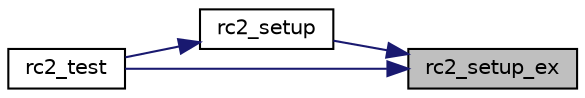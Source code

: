 digraph "rc2_setup_ex"
{
 // LATEX_PDF_SIZE
  edge [fontname="Helvetica",fontsize="10",labelfontname="Helvetica",labelfontsize="10"];
  node [fontname="Helvetica",fontsize="10",shape=record];
  rankdir="RL";
  Node17 [label="rc2_setup_ex",height=0.2,width=0.4,color="black", fillcolor="grey75", style="filled", fontcolor="black",tooltip="Initialize the RC2 block cipher."];
  Node17 -> Node18 [dir="back",color="midnightblue",fontsize="10",style="solid",fontname="Helvetica"];
  Node18 [label="rc2_setup",height=0.2,width=0.4,color="black", fillcolor="white", style="filled",URL="$rc2_8c.html#a3d992548480d21ad0d23dac89c4c2ccf",tooltip="Initialize the RC2 block cipher."];
  Node18 -> Node19 [dir="back",color="midnightblue",fontsize="10",style="solid",fontname="Helvetica"];
  Node19 [label="rc2_test",height=0.2,width=0.4,color="black", fillcolor="white", style="filled",URL="$rc2_8c.html#a6263c717b1805331d7b96b4751332def",tooltip="Performs a self-test of the RC2 block cipher."];
  Node17 -> Node19 [dir="back",color="midnightblue",fontsize="10",style="solid",fontname="Helvetica"];
}
